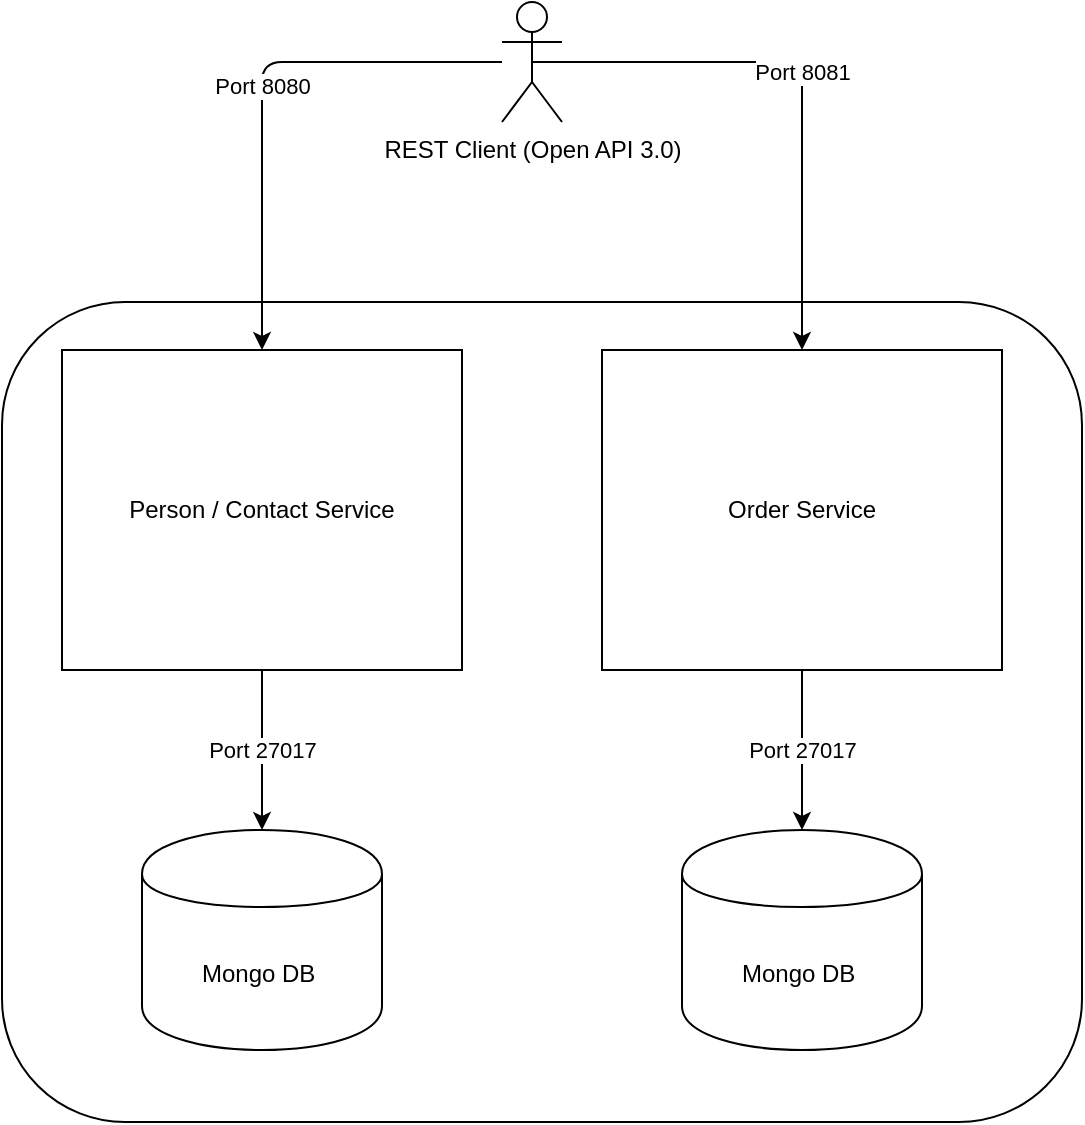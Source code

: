 <mxfile pages="3">
    <diagram id="WJWYRF3JW887FxR_2pt_" name="Components">
        <mxGraphModel dx="541" dy="1865" grid="1" gridSize="10" guides="1" tooltips="1" connect="1" arrows="1" fold="1" page="1" pageScale="1" pageWidth="850" pageHeight="1100" math="0" shadow="0">
            <root>
                <mxCell id="0"/>
                <mxCell id="1" parent="0"/>
                <mxCell id="JROARpgO5LGKM70FcoCZ-3" value="" style="rounded=1;whiteSpace=wrap;html=1;" parent="1" vertex="1">
                    <mxGeometry x="10" y="80" width="540" height="410" as="geometry"/>
                </mxCell>
                <mxCell id="NP-N_gkXr4D6js98mMwR-3" value="Port 27017" style="edgeStyle=orthogonalEdgeStyle;rounded=0;orthogonalLoop=1;jettySize=auto;html=1;exitX=0.5;exitY=1;exitDx=0;exitDy=0;entryX=0.5;entryY=0;entryDx=0;entryDy=0;" parent="1" source="NP-N_gkXr4D6js98mMwR-1" target="NP-N_gkXr4D6js98mMwR-2" edge="1">
                    <mxGeometry relative="1" as="geometry"/>
                </mxCell>
                <mxCell id="NP-N_gkXr4D6js98mMwR-1" value="Person / Contact Service" style="rounded=0;whiteSpace=wrap;html=1;" parent="1" vertex="1">
                    <mxGeometry x="40" y="104" width="200" height="160" as="geometry"/>
                </mxCell>
                <mxCell id="NP-N_gkXr4D6js98mMwR-2" value="Mongo DB&amp;nbsp;" style="shape=cylinder;whiteSpace=wrap;html=1;boundedLbl=1;backgroundOutline=1;" parent="1" vertex="1">
                    <mxGeometry x="80" y="344" width="120" height="110" as="geometry"/>
                </mxCell>
                <mxCell id="NP-N_gkXr4D6js98mMwR-8" value="Port 8080" style="edgeStyle=orthogonalEdgeStyle;rounded=1;orthogonalLoop=1;jettySize=auto;html=1;" parent="1" source="NP-N_gkXr4D6js98mMwR-7" target="NP-N_gkXr4D6js98mMwR-1" edge="1">
                    <mxGeometry relative="1" as="geometry"/>
                </mxCell>
                <mxCell id="5" value="Port 8081" style="edgeStyle=none;html=1;exitX=0.5;exitY=0.5;exitDx=0;exitDy=0;exitPerimeter=0;entryX=0.5;entryY=0;entryDx=0;entryDy=0;" parent="1" source="NP-N_gkXr4D6js98mMwR-7" target="3" edge="1">
                    <mxGeometry relative="1" as="geometry">
                        <Array as="points">
                            <mxPoint x="410" y="-40"/>
                        </Array>
                    </mxGeometry>
                </mxCell>
                <mxCell id="NP-N_gkXr4D6js98mMwR-7" value="REST Client (Open API 3.0)" style="shape=umlActor;verticalLabelPosition=bottom;labelBackgroundColor=#ffffff;verticalAlign=top;html=1;outlineConnect=0;" parent="1" vertex="1">
                    <mxGeometry x="260" y="-70" width="30" height="60" as="geometry"/>
                </mxCell>
                <mxCell id="2" value="Port 27017" style="edgeStyle=orthogonalEdgeStyle;rounded=0;orthogonalLoop=1;jettySize=auto;html=1;exitX=0.5;exitY=1;exitDx=0;exitDy=0;entryX=0.5;entryY=0;entryDx=0;entryDy=0;" parent="1" source="3" target="4" edge="1">
                    <mxGeometry relative="1" as="geometry"/>
                </mxCell>
                <mxCell id="3" value="Order Service" style="rounded=0;whiteSpace=wrap;html=1;" parent="1" vertex="1">
                    <mxGeometry x="310" y="104" width="200" height="160" as="geometry"/>
                </mxCell>
                <mxCell id="4" value="Mongo DB&amp;nbsp;" style="shape=cylinder;whiteSpace=wrap;html=1;boundedLbl=1;backgroundOutline=1;" parent="1" vertex="1">
                    <mxGeometry x="350" y="344" width="120" height="110" as="geometry"/>
                </mxCell>
            </root>
        </mxGraphModel>
    </diagram>
    <diagram id="ni5Q_OmJi7TH-G8R2E6y" name="Interactions-1">
        <mxGraphModel dx="1426" dy="747" grid="1" gridSize="10" guides="1" tooltips="1" connect="1" arrows="1" fold="1" page="1" pageScale="1" pageWidth="850" pageHeight="1100" math="0" shadow="0">
            <root>
                <mxCell id="v0MWP99bqKwrjfjMmXKz-0"/>
                <mxCell id="v0MWP99bqKwrjfjMmXKz-1" parent="v0MWP99bqKwrjfjMmXKz-0"/>
                <mxCell id="v0MWP99bqKwrjfjMmXKz-2" value="Order Service" style="shape=umlLifeline;perimeter=lifelinePerimeter;whiteSpace=wrap;html=1;container=1;collapsible=0;recursiveResize=0;outlineConnect=0;" vertex="1" parent="v0MWP99bqKwrjfjMmXKz-1">
                    <mxGeometry x="180" y="60" width="100" height="310" as="geometry"/>
                </mxCell>
                <mxCell id="0eTvIA4_t9a6uZhp-ybZ-2" value="" style="html=1;points=[];perimeter=orthogonalPerimeter;" vertex="1" parent="v0MWP99bqKwrjfjMmXKz-2">
                    <mxGeometry x="45" y="100" width="10" height="80" as="geometry"/>
                </mxCell>
                <mxCell id="0eTvIA4_t9a6uZhp-ybZ-3" value="POST Order" style="html=1;verticalAlign=bottom;endArrow=block;entryX=0;entryY=0;" edge="1" target="0eTvIA4_t9a6uZhp-ybZ-2" parent="v0MWP99bqKwrjfjMmXKz-2">
                    <mxGeometry relative="1" as="geometry">
                        <mxPoint x="-25" y="100" as="sourcePoint"/>
                    </mxGeometry>
                </mxCell>
                <mxCell id="0eTvIA4_t9a6uZhp-ybZ-4" value="Status" style="html=1;verticalAlign=bottom;endArrow=open;dashed=1;endSize=8;exitX=0;exitY=0.95;" edge="1" source="0eTvIA4_t9a6uZhp-ybZ-2" parent="v0MWP99bqKwrjfjMmXKz-2">
                    <mxGeometry relative="1" as="geometry">
                        <mxPoint x="-25" y="176" as="targetPoint"/>
                    </mxGeometry>
                </mxCell>
                <mxCell id="0eTvIA4_t9a6uZhp-ybZ-0" value="Contact Service" style="shape=umlLifeline;perimeter=lifelinePerimeter;whiteSpace=wrap;html=1;container=1;collapsible=0;recursiveResize=0;outlineConnect=0;" vertex="1" parent="v0MWP99bqKwrjfjMmXKz-1">
                    <mxGeometry x="360" y="60" width="100" height="310" as="geometry"/>
                </mxCell>
                <mxCell id="0eTvIA4_t9a6uZhp-ybZ-8" value="" style="html=1;points=[];perimeter=orthogonalPerimeter;" vertex="1" parent="0eTvIA4_t9a6uZhp-ybZ-0">
                    <mxGeometry x="45" y="115" width="10" height="55" as="geometry"/>
                </mxCell>
                <mxCell id="0eTvIA4_t9a6uZhp-ybZ-10" value="person" style="html=1;verticalAlign=bottom;endArrow=open;dashed=1;endSize=8;exitX=0;exitY=0.95;" edge="1" source="0eTvIA4_t9a6uZhp-ybZ-8" parent="v0MWP99bqKwrjfjMmXKz-1" target="0eTvIA4_t9a6uZhp-ybZ-2">
                    <mxGeometry relative="1" as="geometry">
                        <mxPoint x="335" y="251" as="targetPoint"/>
                    </mxGeometry>
                </mxCell>
                <mxCell id="0eTvIA4_t9a6uZhp-ybZ-9" value="/person/id" style="html=1;verticalAlign=bottom;endArrow=block;entryX=0;entryY=0;exitX=1.1;exitY=0.175;exitDx=0;exitDy=0;exitPerimeter=0;" edge="1" target="0eTvIA4_t9a6uZhp-ybZ-8" parent="v0MWP99bqKwrjfjMmXKz-1" source="0eTvIA4_t9a6uZhp-ybZ-2">
                    <mxGeometry relative="1" as="geometry">
                        <mxPoint x="335" y="175" as="sourcePoint"/>
                    </mxGeometry>
                </mxCell>
            </root>
        </mxGraphModel>
    </diagram>
    <diagram name="Interactions-2" id="Ni7D81_kBAN0IBUMCYxW">
        <mxGraphModel dx="1426" dy="747" grid="1" gridSize="10" guides="1" tooltips="1" connect="1" arrows="1" fold="1" page="1" pageScale="1" pageWidth="850" pageHeight="1100" math="0" shadow="0">
            <root>
                <mxCell id="aC9V_nt8UgBJcs76mvsp-0"/>
                <mxCell id="aC9V_nt8UgBJcs76mvsp-1" parent="aC9V_nt8UgBJcs76mvsp-0"/>
                <mxCell id="aC9V_nt8UgBJcs76mvsp-2" value="Order Service" style="shape=umlLifeline;perimeter=lifelinePerimeter;whiteSpace=wrap;html=1;container=1;collapsible=0;recursiveResize=0;outlineConnect=0;" vertex="1" parent="aC9V_nt8UgBJcs76mvsp-1">
                    <mxGeometry x="335" y="70" width="100" height="310" as="geometry"/>
                </mxCell>
                <mxCell id="aC9V_nt8UgBJcs76mvsp-3" value="" style="html=1;points=[];perimeter=orthogonalPerimeter;" vertex="1" parent="aC9V_nt8UgBJcs76mvsp-2">
                    <mxGeometry x="45" y="90" width="10" height="130" as="geometry"/>
                </mxCell>
                <mxCell id="aC9V_nt8UgBJcs76mvsp-6" value="Contact Service" style="shape=umlLifeline;perimeter=lifelinePerimeter;whiteSpace=wrap;html=1;container=1;collapsible=0;recursiveResize=0;outlineConnect=0;" vertex="1" parent="aC9V_nt8UgBJcs76mvsp-1">
                    <mxGeometry x="515" y="70" width="100" height="310" as="geometry"/>
                </mxCell>
                <mxCell id="aC9V_nt8UgBJcs76mvsp-7" value="" style="html=1;points=[];perimeter=orthogonalPerimeter;" vertex="1" parent="aC9V_nt8UgBJcs76mvsp-6">
                    <mxGeometry x="45" y="155" width="10" height="55" as="geometry"/>
                </mxCell>
                <mxCell id="aC9V_nt8UgBJcs76mvsp-8" value="person" style="html=1;verticalAlign=bottom;endArrow=open;dashed=1;endSize=8;exitX=0;exitY=0.95;" edge="1" parent="aC9V_nt8UgBJcs76mvsp-1" source="aC9V_nt8UgBJcs76mvsp-7" target="aC9V_nt8UgBJcs76mvsp-3">
                    <mxGeometry relative="1" as="geometry">
                        <mxPoint x="490" y="301" as="targetPoint"/>
                    </mxGeometry>
                </mxCell>
                <mxCell id="aC9V_nt8UgBJcs76mvsp-9" value="/person/id" style="html=1;verticalAlign=bottom;endArrow=block;entryX=0;entryY=0;exitX=1;exitY=0.492;exitDx=0;exitDy=0;exitPerimeter=0;" edge="1" parent="aC9V_nt8UgBJcs76mvsp-1" source="aC9V_nt8UgBJcs76mvsp-3" target="aC9V_nt8UgBJcs76mvsp-7">
                    <mxGeometry relative="1" as="geometry">
                        <mxPoint x="400" y="225" as="sourcePoint"/>
                    </mxGeometry>
                </mxCell>
                <mxCell id="aC9V_nt8UgBJcs76mvsp-10" value="Kafka" style="shape=umlLifeline;perimeter=lifelinePerimeter;whiteSpace=wrap;html=1;container=1;collapsible=0;recursiveResize=0;outlineConnect=0;" vertex="1" parent="aC9V_nt8UgBJcs76mvsp-1">
                    <mxGeometry x="170" y="70" width="100" height="300" as="geometry"/>
                </mxCell>
                <mxCell id="aC9V_nt8UgBJcs76mvsp-14" value="" style="html=1;points=[];perimeter=orthogonalPerimeter;" vertex="1" parent="aC9V_nt8UgBJcs76mvsp-10">
                    <mxGeometry x="45" y="75" width="10" height="25" as="geometry"/>
                </mxCell>
                <mxCell id="aC9V_nt8UgBJcs76mvsp-15" value="dispatch person event" style="html=1;verticalAlign=bottom;endArrow=block;entryX=0;entryY=0.023;entryDx=0;entryDy=0;entryPerimeter=0;" edge="1" parent="aC9V_nt8UgBJcs76mvsp-1" source="aC9V_nt8UgBJcs76mvsp-14" target="aC9V_nt8UgBJcs76mvsp-3">
                    <mxGeometry width="80" relative="1" as="geometry">
                        <mxPoint y="200" as="sourcePoint"/>
                        <mxPoint x="80" y="200" as="targetPoint"/>
                    </mxGeometry>
                </mxCell>
                <mxCell id="aC9V_nt8UgBJcs76mvsp-17" value="check relevance" style="edgeStyle=orthogonalEdgeStyle;html=1;align=left;spacingLeft=2;endArrow=block;rounded=0;entryX=1;entryY=0;" edge="1" parent="aC9V_nt8UgBJcs76mvsp-1">
                    <mxGeometry relative="1" as="geometry">
                        <mxPoint x="390" y="170" as="sourcePoint"/>
                        <Array as="points">
                            <mxPoint x="415" y="170"/>
                        </Array>
                        <mxPoint x="395" y="190" as="targetPoint"/>
                    </mxGeometry>
                </mxCell>
            </root>
        </mxGraphModel>
    </diagram>
</mxfile>